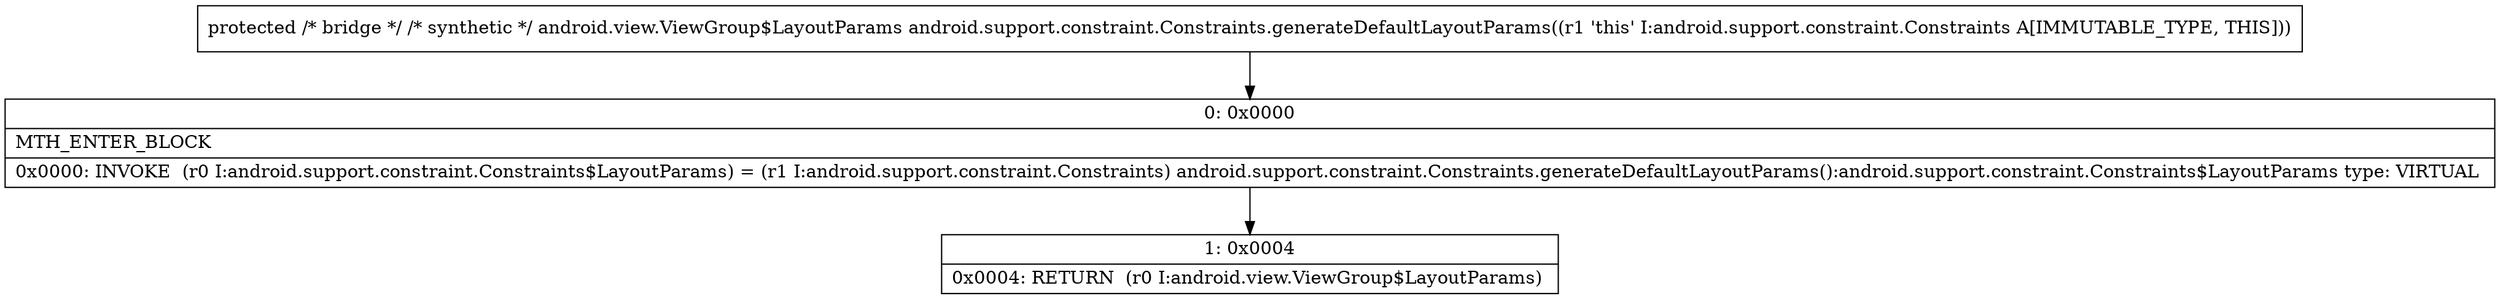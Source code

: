digraph "CFG forandroid.support.constraint.Constraints.generateDefaultLayoutParams()Landroid\/view\/ViewGroup$LayoutParams;" {
Node_0 [shape=record,label="{0\:\ 0x0000|MTH_ENTER_BLOCK\l|0x0000: INVOKE  (r0 I:android.support.constraint.Constraints$LayoutParams) = (r1 I:android.support.constraint.Constraints) android.support.constraint.Constraints.generateDefaultLayoutParams():android.support.constraint.Constraints$LayoutParams type: VIRTUAL \l}"];
Node_1 [shape=record,label="{1\:\ 0x0004|0x0004: RETURN  (r0 I:android.view.ViewGroup$LayoutParams) \l}"];
MethodNode[shape=record,label="{protected \/* bridge *\/ \/* synthetic *\/ android.view.ViewGroup$LayoutParams android.support.constraint.Constraints.generateDefaultLayoutParams((r1 'this' I:android.support.constraint.Constraints A[IMMUTABLE_TYPE, THIS])) }"];
MethodNode -> Node_0;
Node_0 -> Node_1;
}

